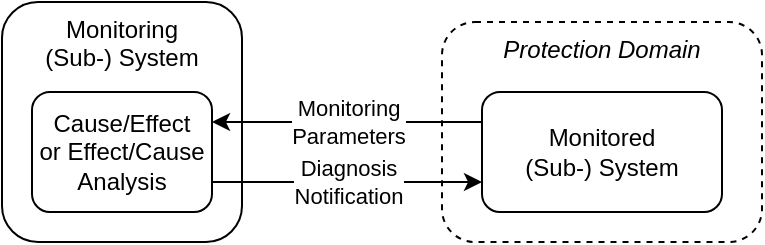 <mxfile version="13.0.8" type="device"><diagram id="eI8qTv_xilG7WhjtvAVA" name="Page-1"><mxGraphModel dx="786" dy="442" grid="1" gridSize="10" guides="1" tooltips="1" connect="1" arrows="1" fold="1" page="1" pageScale="1" pageWidth="827" pageHeight="1169" math="0" shadow="0"><root><mxCell id="0"/><mxCell id="1" parent="0"/><mxCell id="GT_qpiZwt0h4dD1-v4e6-1" value="&lt;i&gt;Protection Domain&lt;/i&gt;" style="rounded=1;whiteSpace=wrap;html=1;dashed=1;verticalAlign=top;" parent="1" vertex="1"><mxGeometry x="500" y="150" width="160" height="110" as="geometry"/></mxCell><mxCell id="xZWoN5bpG_jSXDX9d5QY-1" value="Monitoring&lt;br&gt;(Sub-) System" style="rounded=1;whiteSpace=wrap;html=1;verticalAlign=top;" parent="1" vertex="1"><mxGeometry x="280" y="140" width="120" height="120" as="geometry"/></mxCell><mxCell id="xZWoN5bpG_jSXDX9d5QY-2" value="Monitored&lt;br&gt;(Sub-) System" style="rounded=1;whiteSpace=wrap;html=1;" parent="1" vertex="1"><mxGeometry x="520" y="185" width="120" height="60" as="geometry"/></mxCell><mxCell id="xZWoN5bpG_jSXDX9d5QY-5" value="Monitoring&lt;br&gt;Parameters" style="endArrow=none;startArrow=classic;html=1;exitX=1;exitY=0.25;exitDx=0;exitDy=0;endFill=0;entryX=0;entryY=0.25;entryDx=0;entryDy=0;" parent="1" source="_32_qKbUYgjXwCjlhU-l-3" target="xZWoN5bpG_jSXDX9d5QY-2" edge="1"><mxGeometry width="50" height="50" relative="1" as="geometry"><mxPoint x="380" y="290" as="sourcePoint"/><mxPoint x="500" y="165" as="targetPoint"/></mxGeometry></mxCell><mxCell id="_32_qKbUYgjXwCjlhU-l-3" value="Cause/Effect&lt;br&gt;or Effect/Cause&lt;br&gt;Analysis" style="rounded=1;whiteSpace=wrap;html=1;" parent="1" vertex="1"><mxGeometry x="295" y="185" width="90" height="60" as="geometry"/></mxCell><mxCell id="_32_qKbUYgjXwCjlhU-l-16" value="Diagnosis&lt;br&gt;Notification" style="endArrow=classic;html=1;exitX=1;exitY=0.75;exitDx=0;exitDy=0;entryX=0;entryY=0.75;entryDx=0;entryDy=0;" parent="1" source="_32_qKbUYgjXwCjlhU-l-3" edge="1" target="xZWoN5bpG_jSXDX9d5QY-2"><mxGeometry width="50" height="50" relative="1" as="geometry"><mxPoint x="385" y="225" as="sourcePoint"/><mxPoint x="500" y="210" as="targetPoint"/></mxGeometry></mxCell></root></mxGraphModel></diagram></mxfile>